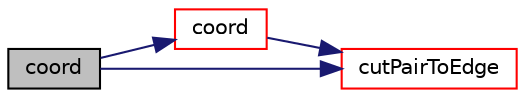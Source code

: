 digraph "coord"
{
  bgcolor="transparent";
  edge [fontname="Helvetica",fontsize="10",labelfontname="Helvetica",labelfontsize="10"];
  node [fontname="Helvetica",fontsize="10",shape=record];
  rankdir="LR";
  Node1 [label="coord",height=0.2,width=0.4,color="black", fillcolor="grey75", style="filled", fontcolor="black"];
  Node1 -> Node2 [color="midnightblue",fontsize="10",style="solid",fontname="Helvetica"];
  Node2 [label="coord",height=0.2,width=0.4,color="red",URL="$a00626.html#a272d10ee27ddbd3a20bccfc71015fb18",tooltip="Return coordinate of cut (uses weight if edgeCut) "];
  Node2 -> Node3 [color="midnightblue",fontsize="10",style="solid",fontname="Helvetica"];
  Node3 [label="cutPairToEdge",height=0.2,width=0.4,color="red",URL="$a00626.html#ad0994c975f433de197a2062ceb944a63",tooltip="Find mesh edge (or -1) between two cuts. "];
  Node1 -> Node3 [color="midnightblue",fontsize="10",style="solid",fontname="Helvetica"];
}
